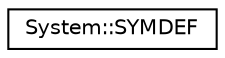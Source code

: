 digraph G
{
  edge [fontname="Helvetica",fontsize="10",labelfontname="Helvetica",labelfontsize="10"];
  node [fontname="Helvetica",fontsize="10",shape=record];
  rankdir="LR";
  Node1 [label="System::SYMDEF",height=0.2,width=0.4,color="black", fillcolor="white", style="filled",URL="$struct_system_1_1_s_y_m_d_e_f.html"];
}

